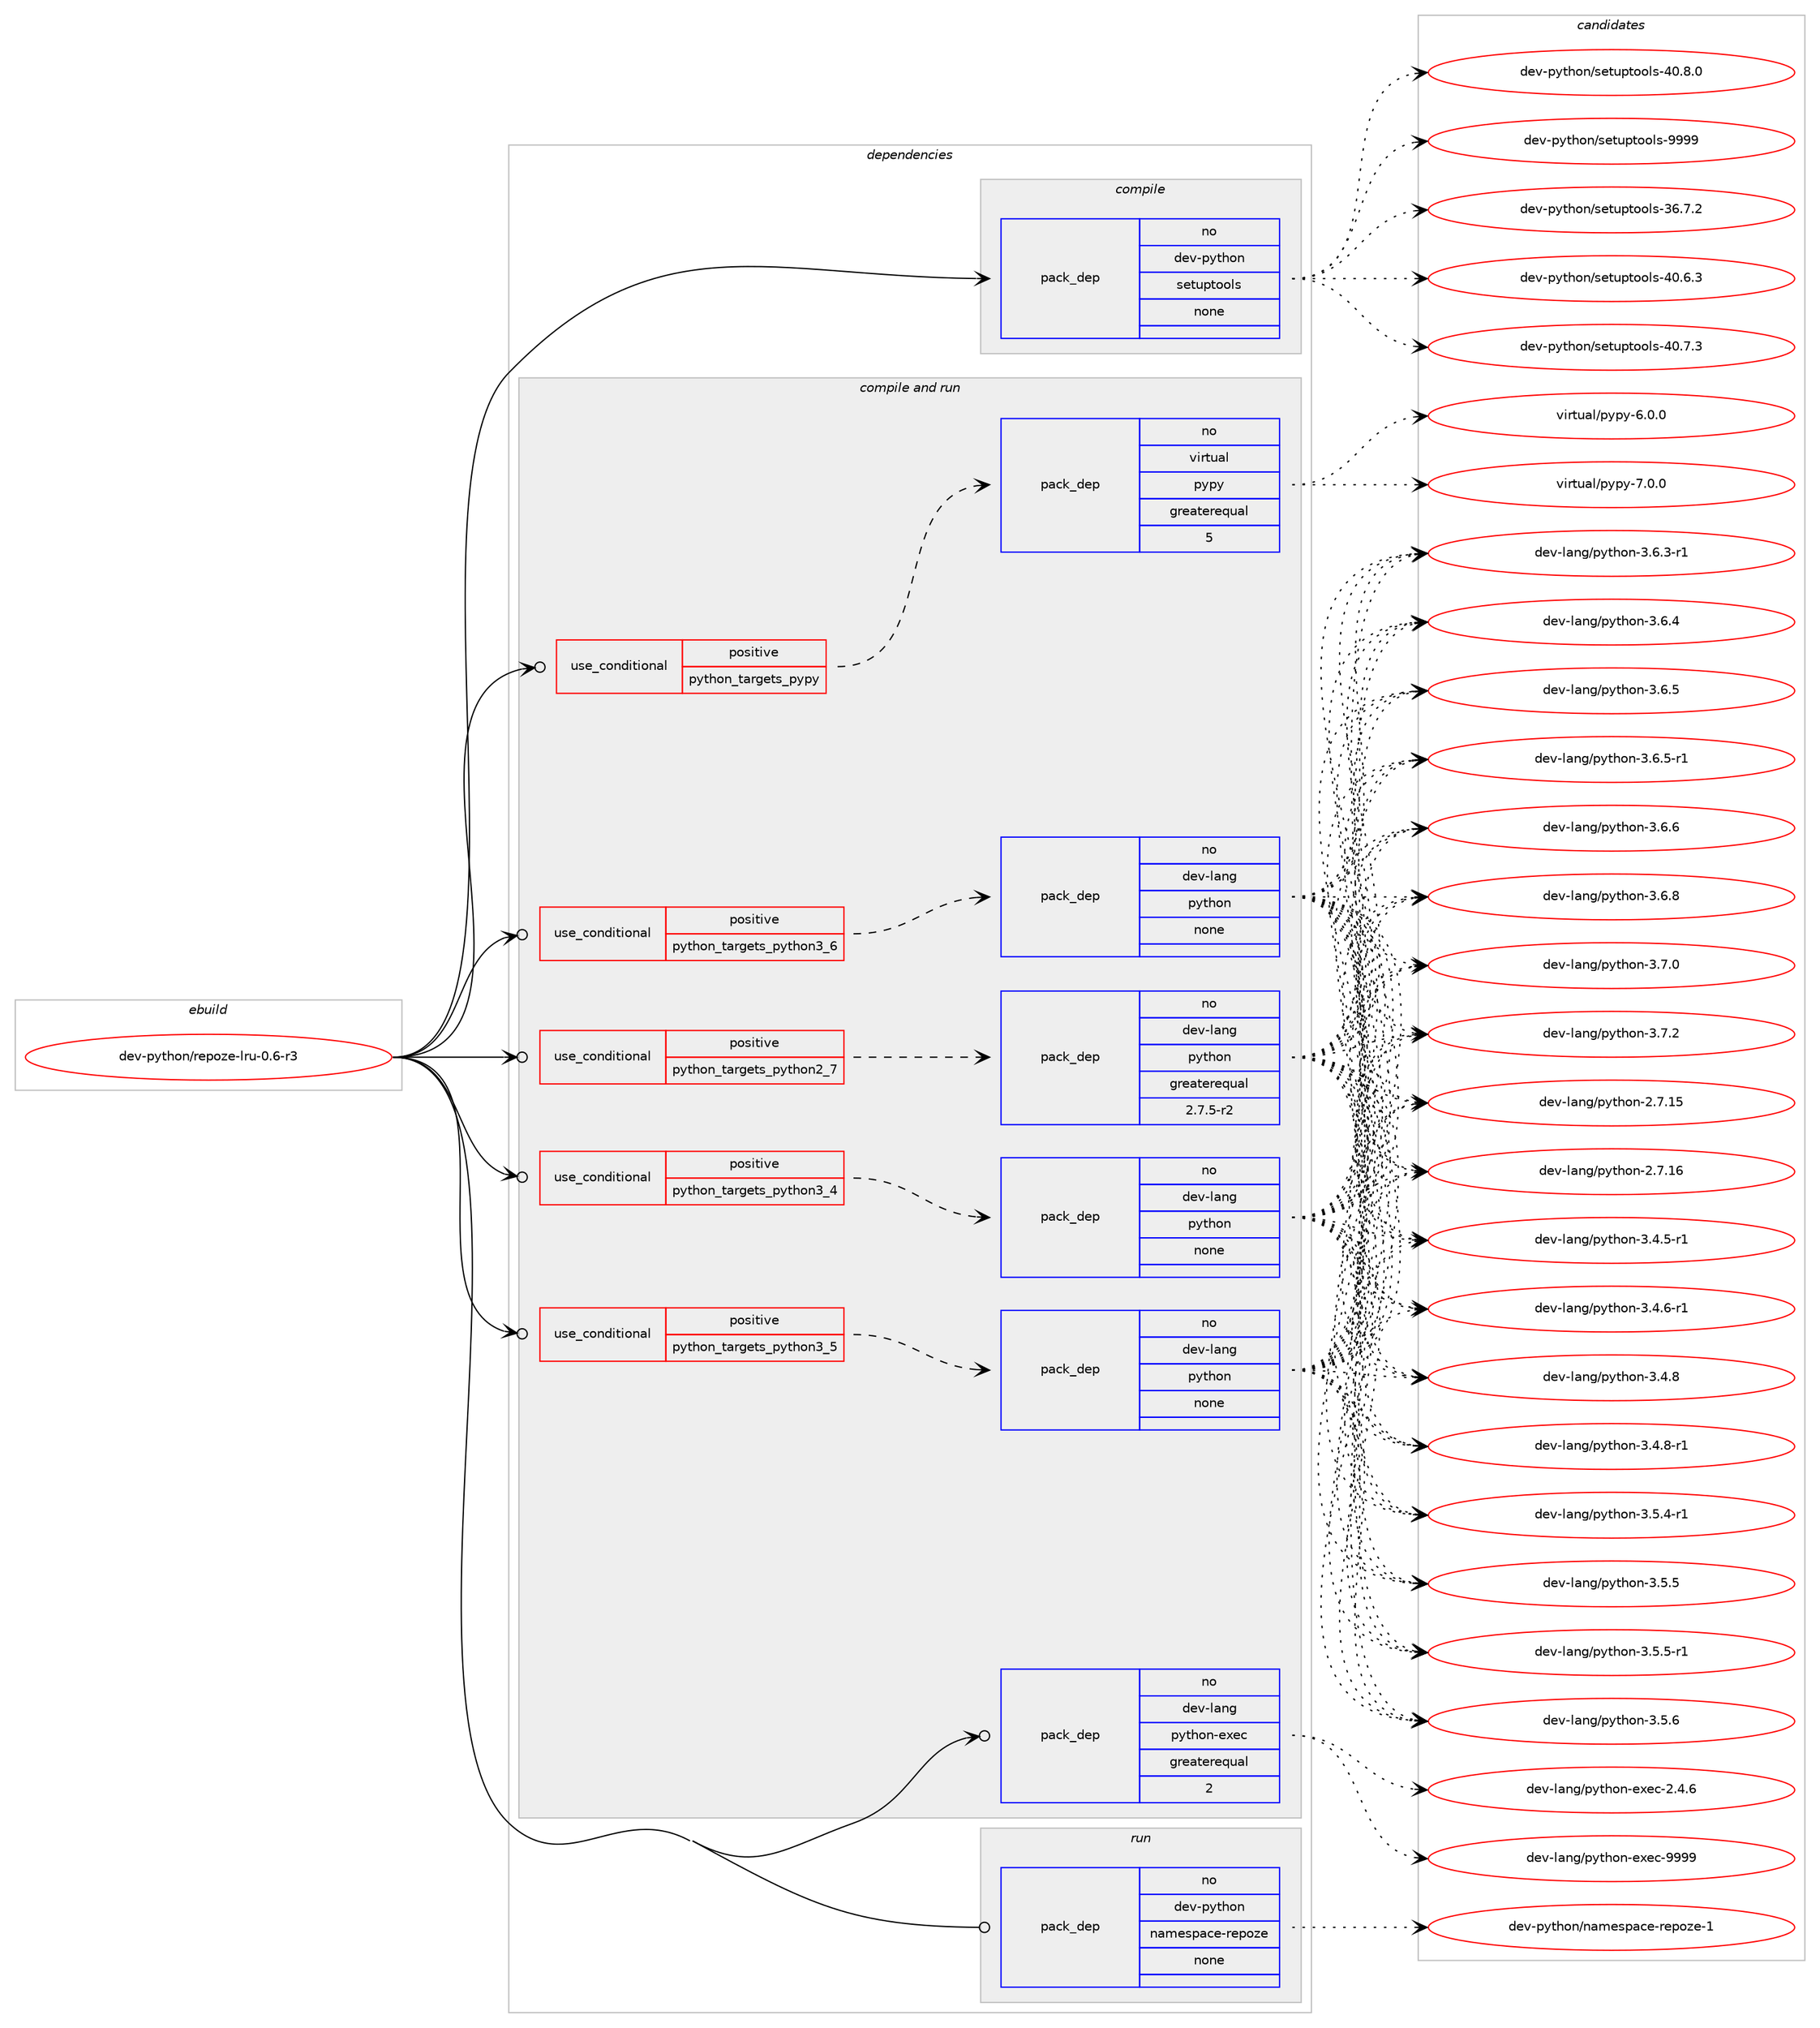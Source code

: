 digraph prolog {

# *************
# Graph options
# *************

newrank=true;
concentrate=true;
compound=true;
graph [rankdir=LR,fontname=Helvetica,fontsize=10,ranksep=1.5];#, ranksep=2.5, nodesep=0.2];
edge  [arrowhead=vee];
node  [fontname=Helvetica,fontsize=10];

# **********
# The ebuild
# **********

subgraph cluster_leftcol {
color=gray;
rank=same;
label=<<i>ebuild</i>>;
id [label="dev-python/repoze-lru-0.6-r3", color=red, width=4, href="../dev-python/repoze-lru-0.6-r3.svg"];
}

# ****************
# The dependencies
# ****************

subgraph cluster_midcol {
color=gray;
label=<<i>dependencies</i>>;
subgraph cluster_compile {
fillcolor="#eeeeee";
style=filled;
label=<<i>compile</i>>;
subgraph pack1031688 {
dependency1438794 [label=<<TABLE BORDER="0" CELLBORDER="1" CELLSPACING="0" CELLPADDING="4" WIDTH="220"><TR><TD ROWSPAN="6" CELLPADDING="30">pack_dep</TD></TR><TR><TD WIDTH="110">no</TD></TR><TR><TD>dev-python</TD></TR><TR><TD>setuptools</TD></TR><TR><TD>none</TD></TR><TR><TD></TD></TR></TABLE>>, shape=none, color=blue];
}
id:e -> dependency1438794:w [weight=20,style="solid",arrowhead="vee"];
}
subgraph cluster_compileandrun {
fillcolor="#eeeeee";
style=filled;
label=<<i>compile and run</i>>;
subgraph cond383746 {
dependency1438795 [label=<<TABLE BORDER="0" CELLBORDER="1" CELLSPACING="0" CELLPADDING="4"><TR><TD ROWSPAN="3" CELLPADDING="10">use_conditional</TD></TR><TR><TD>positive</TD></TR><TR><TD>python_targets_pypy</TD></TR></TABLE>>, shape=none, color=red];
subgraph pack1031689 {
dependency1438796 [label=<<TABLE BORDER="0" CELLBORDER="1" CELLSPACING="0" CELLPADDING="4" WIDTH="220"><TR><TD ROWSPAN="6" CELLPADDING="30">pack_dep</TD></TR><TR><TD WIDTH="110">no</TD></TR><TR><TD>virtual</TD></TR><TR><TD>pypy</TD></TR><TR><TD>greaterequal</TD></TR><TR><TD>5</TD></TR></TABLE>>, shape=none, color=blue];
}
dependency1438795:e -> dependency1438796:w [weight=20,style="dashed",arrowhead="vee"];
}
id:e -> dependency1438795:w [weight=20,style="solid",arrowhead="odotvee"];
subgraph cond383747 {
dependency1438797 [label=<<TABLE BORDER="0" CELLBORDER="1" CELLSPACING="0" CELLPADDING="4"><TR><TD ROWSPAN="3" CELLPADDING="10">use_conditional</TD></TR><TR><TD>positive</TD></TR><TR><TD>python_targets_python2_7</TD></TR></TABLE>>, shape=none, color=red];
subgraph pack1031690 {
dependency1438798 [label=<<TABLE BORDER="0" CELLBORDER="1" CELLSPACING="0" CELLPADDING="4" WIDTH="220"><TR><TD ROWSPAN="6" CELLPADDING="30">pack_dep</TD></TR><TR><TD WIDTH="110">no</TD></TR><TR><TD>dev-lang</TD></TR><TR><TD>python</TD></TR><TR><TD>greaterequal</TD></TR><TR><TD>2.7.5-r2</TD></TR></TABLE>>, shape=none, color=blue];
}
dependency1438797:e -> dependency1438798:w [weight=20,style="dashed",arrowhead="vee"];
}
id:e -> dependency1438797:w [weight=20,style="solid",arrowhead="odotvee"];
subgraph cond383748 {
dependency1438799 [label=<<TABLE BORDER="0" CELLBORDER="1" CELLSPACING="0" CELLPADDING="4"><TR><TD ROWSPAN="3" CELLPADDING="10">use_conditional</TD></TR><TR><TD>positive</TD></TR><TR><TD>python_targets_python3_4</TD></TR></TABLE>>, shape=none, color=red];
subgraph pack1031691 {
dependency1438800 [label=<<TABLE BORDER="0" CELLBORDER="1" CELLSPACING="0" CELLPADDING="4" WIDTH="220"><TR><TD ROWSPAN="6" CELLPADDING="30">pack_dep</TD></TR><TR><TD WIDTH="110">no</TD></TR><TR><TD>dev-lang</TD></TR><TR><TD>python</TD></TR><TR><TD>none</TD></TR><TR><TD></TD></TR></TABLE>>, shape=none, color=blue];
}
dependency1438799:e -> dependency1438800:w [weight=20,style="dashed",arrowhead="vee"];
}
id:e -> dependency1438799:w [weight=20,style="solid",arrowhead="odotvee"];
subgraph cond383749 {
dependency1438801 [label=<<TABLE BORDER="0" CELLBORDER="1" CELLSPACING="0" CELLPADDING="4"><TR><TD ROWSPAN="3" CELLPADDING="10">use_conditional</TD></TR><TR><TD>positive</TD></TR><TR><TD>python_targets_python3_5</TD></TR></TABLE>>, shape=none, color=red];
subgraph pack1031692 {
dependency1438802 [label=<<TABLE BORDER="0" CELLBORDER="1" CELLSPACING="0" CELLPADDING="4" WIDTH="220"><TR><TD ROWSPAN="6" CELLPADDING="30">pack_dep</TD></TR><TR><TD WIDTH="110">no</TD></TR><TR><TD>dev-lang</TD></TR><TR><TD>python</TD></TR><TR><TD>none</TD></TR><TR><TD></TD></TR></TABLE>>, shape=none, color=blue];
}
dependency1438801:e -> dependency1438802:w [weight=20,style="dashed",arrowhead="vee"];
}
id:e -> dependency1438801:w [weight=20,style="solid",arrowhead="odotvee"];
subgraph cond383750 {
dependency1438803 [label=<<TABLE BORDER="0" CELLBORDER="1" CELLSPACING="0" CELLPADDING="4"><TR><TD ROWSPAN="3" CELLPADDING="10">use_conditional</TD></TR><TR><TD>positive</TD></TR><TR><TD>python_targets_python3_6</TD></TR></TABLE>>, shape=none, color=red];
subgraph pack1031693 {
dependency1438804 [label=<<TABLE BORDER="0" CELLBORDER="1" CELLSPACING="0" CELLPADDING="4" WIDTH="220"><TR><TD ROWSPAN="6" CELLPADDING="30">pack_dep</TD></TR><TR><TD WIDTH="110">no</TD></TR><TR><TD>dev-lang</TD></TR><TR><TD>python</TD></TR><TR><TD>none</TD></TR><TR><TD></TD></TR></TABLE>>, shape=none, color=blue];
}
dependency1438803:e -> dependency1438804:w [weight=20,style="dashed",arrowhead="vee"];
}
id:e -> dependency1438803:w [weight=20,style="solid",arrowhead="odotvee"];
subgraph pack1031694 {
dependency1438805 [label=<<TABLE BORDER="0" CELLBORDER="1" CELLSPACING="0" CELLPADDING="4" WIDTH="220"><TR><TD ROWSPAN="6" CELLPADDING="30">pack_dep</TD></TR><TR><TD WIDTH="110">no</TD></TR><TR><TD>dev-lang</TD></TR><TR><TD>python-exec</TD></TR><TR><TD>greaterequal</TD></TR><TR><TD>2</TD></TR></TABLE>>, shape=none, color=blue];
}
id:e -> dependency1438805:w [weight=20,style="solid",arrowhead="odotvee"];
}
subgraph cluster_run {
fillcolor="#eeeeee";
style=filled;
label=<<i>run</i>>;
subgraph pack1031695 {
dependency1438806 [label=<<TABLE BORDER="0" CELLBORDER="1" CELLSPACING="0" CELLPADDING="4" WIDTH="220"><TR><TD ROWSPAN="6" CELLPADDING="30">pack_dep</TD></TR><TR><TD WIDTH="110">no</TD></TR><TR><TD>dev-python</TD></TR><TR><TD>namespace-repoze</TD></TR><TR><TD>none</TD></TR><TR><TD></TD></TR></TABLE>>, shape=none, color=blue];
}
id:e -> dependency1438806:w [weight=20,style="solid",arrowhead="odot"];
}
}

# **************
# The candidates
# **************

subgraph cluster_choices {
rank=same;
color=gray;
label=<<i>candidates</i>>;

subgraph choice1031688 {
color=black;
nodesep=1;
choice100101118451121211161041111104711510111611711211611111110811545515446554650 [label="dev-python/setuptools-36.7.2", color=red, width=4,href="../dev-python/setuptools-36.7.2.svg"];
choice100101118451121211161041111104711510111611711211611111110811545524846544651 [label="dev-python/setuptools-40.6.3", color=red, width=4,href="../dev-python/setuptools-40.6.3.svg"];
choice100101118451121211161041111104711510111611711211611111110811545524846554651 [label="dev-python/setuptools-40.7.3", color=red, width=4,href="../dev-python/setuptools-40.7.3.svg"];
choice100101118451121211161041111104711510111611711211611111110811545524846564648 [label="dev-python/setuptools-40.8.0", color=red, width=4,href="../dev-python/setuptools-40.8.0.svg"];
choice10010111845112121116104111110471151011161171121161111111081154557575757 [label="dev-python/setuptools-9999", color=red, width=4,href="../dev-python/setuptools-9999.svg"];
dependency1438794:e -> choice100101118451121211161041111104711510111611711211611111110811545515446554650:w [style=dotted,weight="100"];
dependency1438794:e -> choice100101118451121211161041111104711510111611711211611111110811545524846544651:w [style=dotted,weight="100"];
dependency1438794:e -> choice100101118451121211161041111104711510111611711211611111110811545524846554651:w [style=dotted,weight="100"];
dependency1438794:e -> choice100101118451121211161041111104711510111611711211611111110811545524846564648:w [style=dotted,weight="100"];
dependency1438794:e -> choice10010111845112121116104111110471151011161171121161111111081154557575757:w [style=dotted,weight="100"];
}
subgraph choice1031689 {
color=black;
nodesep=1;
choice1181051141161179710847112121112121455446484648 [label="virtual/pypy-6.0.0", color=red, width=4,href="../virtual/pypy-6.0.0.svg"];
choice1181051141161179710847112121112121455546484648 [label="virtual/pypy-7.0.0", color=red, width=4,href="../virtual/pypy-7.0.0.svg"];
dependency1438796:e -> choice1181051141161179710847112121112121455446484648:w [style=dotted,weight="100"];
dependency1438796:e -> choice1181051141161179710847112121112121455546484648:w [style=dotted,weight="100"];
}
subgraph choice1031690 {
color=black;
nodesep=1;
choice10010111845108971101034711212111610411111045504655464953 [label="dev-lang/python-2.7.15", color=red, width=4,href="../dev-lang/python-2.7.15.svg"];
choice10010111845108971101034711212111610411111045504655464954 [label="dev-lang/python-2.7.16", color=red, width=4,href="../dev-lang/python-2.7.16.svg"];
choice1001011184510897110103471121211161041111104551465246534511449 [label="dev-lang/python-3.4.5-r1", color=red, width=4,href="../dev-lang/python-3.4.5-r1.svg"];
choice1001011184510897110103471121211161041111104551465246544511449 [label="dev-lang/python-3.4.6-r1", color=red, width=4,href="../dev-lang/python-3.4.6-r1.svg"];
choice100101118451089711010347112121116104111110455146524656 [label="dev-lang/python-3.4.8", color=red, width=4,href="../dev-lang/python-3.4.8.svg"];
choice1001011184510897110103471121211161041111104551465246564511449 [label="dev-lang/python-3.4.8-r1", color=red, width=4,href="../dev-lang/python-3.4.8-r1.svg"];
choice1001011184510897110103471121211161041111104551465346524511449 [label="dev-lang/python-3.5.4-r1", color=red, width=4,href="../dev-lang/python-3.5.4-r1.svg"];
choice100101118451089711010347112121116104111110455146534653 [label="dev-lang/python-3.5.5", color=red, width=4,href="../dev-lang/python-3.5.5.svg"];
choice1001011184510897110103471121211161041111104551465346534511449 [label="dev-lang/python-3.5.5-r1", color=red, width=4,href="../dev-lang/python-3.5.5-r1.svg"];
choice100101118451089711010347112121116104111110455146534654 [label="dev-lang/python-3.5.6", color=red, width=4,href="../dev-lang/python-3.5.6.svg"];
choice1001011184510897110103471121211161041111104551465446514511449 [label="dev-lang/python-3.6.3-r1", color=red, width=4,href="../dev-lang/python-3.6.3-r1.svg"];
choice100101118451089711010347112121116104111110455146544652 [label="dev-lang/python-3.6.4", color=red, width=4,href="../dev-lang/python-3.6.4.svg"];
choice100101118451089711010347112121116104111110455146544653 [label="dev-lang/python-3.6.5", color=red, width=4,href="../dev-lang/python-3.6.5.svg"];
choice1001011184510897110103471121211161041111104551465446534511449 [label="dev-lang/python-3.6.5-r1", color=red, width=4,href="../dev-lang/python-3.6.5-r1.svg"];
choice100101118451089711010347112121116104111110455146544654 [label="dev-lang/python-3.6.6", color=red, width=4,href="../dev-lang/python-3.6.6.svg"];
choice100101118451089711010347112121116104111110455146544656 [label="dev-lang/python-3.6.8", color=red, width=4,href="../dev-lang/python-3.6.8.svg"];
choice100101118451089711010347112121116104111110455146554648 [label="dev-lang/python-3.7.0", color=red, width=4,href="../dev-lang/python-3.7.0.svg"];
choice100101118451089711010347112121116104111110455146554650 [label="dev-lang/python-3.7.2", color=red, width=4,href="../dev-lang/python-3.7.2.svg"];
dependency1438798:e -> choice10010111845108971101034711212111610411111045504655464953:w [style=dotted,weight="100"];
dependency1438798:e -> choice10010111845108971101034711212111610411111045504655464954:w [style=dotted,weight="100"];
dependency1438798:e -> choice1001011184510897110103471121211161041111104551465246534511449:w [style=dotted,weight="100"];
dependency1438798:e -> choice1001011184510897110103471121211161041111104551465246544511449:w [style=dotted,weight="100"];
dependency1438798:e -> choice100101118451089711010347112121116104111110455146524656:w [style=dotted,weight="100"];
dependency1438798:e -> choice1001011184510897110103471121211161041111104551465246564511449:w [style=dotted,weight="100"];
dependency1438798:e -> choice1001011184510897110103471121211161041111104551465346524511449:w [style=dotted,weight="100"];
dependency1438798:e -> choice100101118451089711010347112121116104111110455146534653:w [style=dotted,weight="100"];
dependency1438798:e -> choice1001011184510897110103471121211161041111104551465346534511449:w [style=dotted,weight="100"];
dependency1438798:e -> choice100101118451089711010347112121116104111110455146534654:w [style=dotted,weight="100"];
dependency1438798:e -> choice1001011184510897110103471121211161041111104551465446514511449:w [style=dotted,weight="100"];
dependency1438798:e -> choice100101118451089711010347112121116104111110455146544652:w [style=dotted,weight="100"];
dependency1438798:e -> choice100101118451089711010347112121116104111110455146544653:w [style=dotted,weight="100"];
dependency1438798:e -> choice1001011184510897110103471121211161041111104551465446534511449:w [style=dotted,weight="100"];
dependency1438798:e -> choice100101118451089711010347112121116104111110455146544654:w [style=dotted,weight="100"];
dependency1438798:e -> choice100101118451089711010347112121116104111110455146544656:w [style=dotted,weight="100"];
dependency1438798:e -> choice100101118451089711010347112121116104111110455146554648:w [style=dotted,weight="100"];
dependency1438798:e -> choice100101118451089711010347112121116104111110455146554650:w [style=dotted,weight="100"];
}
subgraph choice1031691 {
color=black;
nodesep=1;
choice10010111845108971101034711212111610411111045504655464953 [label="dev-lang/python-2.7.15", color=red, width=4,href="../dev-lang/python-2.7.15.svg"];
choice10010111845108971101034711212111610411111045504655464954 [label="dev-lang/python-2.7.16", color=red, width=4,href="../dev-lang/python-2.7.16.svg"];
choice1001011184510897110103471121211161041111104551465246534511449 [label="dev-lang/python-3.4.5-r1", color=red, width=4,href="../dev-lang/python-3.4.5-r1.svg"];
choice1001011184510897110103471121211161041111104551465246544511449 [label="dev-lang/python-3.4.6-r1", color=red, width=4,href="../dev-lang/python-3.4.6-r1.svg"];
choice100101118451089711010347112121116104111110455146524656 [label="dev-lang/python-3.4.8", color=red, width=4,href="../dev-lang/python-3.4.8.svg"];
choice1001011184510897110103471121211161041111104551465246564511449 [label="dev-lang/python-3.4.8-r1", color=red, width=4,href="../dev-lang/python-3.4.8-r1.svg"];
choice1001011184510897110103471121211161041111104551465346524511449 [label="dev-lang/python-3.5.4-r1", color=red, width=4,href="../dev-lang/python-3.5.4-r1.svg"];
choice100101118451089711010347112121116104111110455146534653 [label="dev-lang/python-3.5.5", color=red, width=4,href="../dev-lang/python-3.5.5.svg"];
choice1001011184510897110103471121211161041111104551465346534511449 [label="dev-lang/python-3.5.5-r1", color=red, width=4,href="../dev-lang/python-3.5.5-r1.svg"];
choice100101118451089711010347112121116104111110455146534654 [label="dev-lang/python-3.5.6", color=red, width=4,href="../dev-lang/python-3.5.6.svg"];
choice1001011184510897110103471121211161041111104551465446514511449 [label="dev-lang/python-3.6.3-r1", color=red, width=4,href="../dev-lang/python-3.6.3-r1.svg"];
choice100101118451089711010347112121116104111110455146544652 [label="dev-lang/python-3.6.4", color=red, width=4,href="../dev-lang/python-3.6.4.svg"];
choice100101118451089711010347112121116104111110455146544653 [label="dev-lang/python-3.6.5", color=red, width=4,href="../dev-lang/python-3.6.5.svg"];
choice1001011184510897110103471121211161041111104551465446534511449 [label="dev-lang/python-3.6.5-r1", color=red, width=4,href="../dev-lang/python-3.6.5-r1.svg"];
choice100101118451089711010347112121116104111110455146544654 [label="dev-lang/python-3.6.6", color=red, width=4,href="../dev-lang/python-3.6.6.svg"];
choice100101118451089711010347112121116104111110455146544656 [label="dev-lang/python-3.6.8", color=red, width=4,href="../dev-lang/python-3.6.8.svg"];
choice100101118451089711010347112121116104111110455146554648 [label="dev-lang/python-3.7.0", color=red, width=4,href="../dev-lang/python-3.7.0.svg"];
choice100101118451089711010347112121116104111110455146554650 [label="dev-lang/python-3.7.2", color=red, width=4,href="../dev-lang/python-3.7.2.svg"];
dependency1438800:e -> choice10010111845108971101034711212111610411111045504655464953:w [style=dotted,weight="100"];
dependency1438800:e -> choice10010111845108971101034711212111610411111045504655464954:w [style=dotted,weight="100"];
dependency1438800:e -> choice1001011184510897110103471121211161041111104551465246534511449:w [style=dotted,weight="100"];
dependency1438800:e -> choice1001011184510897110103471121211161041111104551465246544511449:w [style=dotted,weight="100"];
dependency1438800:e -> choice100101118451089711010347112121116104111110455146524656:w [style=dotted,weight="100"];
dependency1438800:e -> choice1001011184510897110103471121211161041111104551465246564511449:w [style=dotted,weight="100"];
dependency1438800:e -> choice1001011184510897110103471121211161041111104551465346524511449:w [style=dotted,weight="100"];
dependency1438800:e -> choice100101118451089711010347112121116104111110455146534653:w [style=dotted,weight="100"];
dependency1438800:e -> choice1001011184510897110103471121211161041111104551465346534511449:w [style=dotted,weight="100"];
dependency1438800:e -> choice100101118451089711010347112121116104111110455146534654:w [style=dotted,weight="100"];
dependency1438800:e -> choice1001011184510897110103471121211161041111104551465446514511449:w [style=dotted,weight="100"];
dependency1438800:e -> choice100101118451089711010347112121116104111110455146544652:w [style=dotted,weight="100"];
dependency1438800:e -> choice100101118451089711010347112121116104111110455146544653:w [style=dotted,weight="100"];
dependency1438800:e -> choice1001011184510897110103471121211161041111104551465446534511449:w [style=dotted,weight="100"];
dependency1438800:e -> choice100101118451089711010347112121116104111110455146544654:w [style=dotted,weight="100"];
dependency1438800:e -> choice100101118451089711010347112121116104111110455146544656:w [style=dotted,weight="100"];
dependency1438800:e -> choice100101118451089711010347112121116104111110455146554648:w [style=dotted,weight="100"];
dependency1438800:e -> choice100101118451089711010347112121116104111110455146554650:w [style=dotted,weight="100"];
}
subgraph choice1031692 {
color=black;
nodesep=1;
choice10010111845108971101034711212111610411111045504655464953 [label="dev-lang/python-2.7.15", color=red, width=4,href="../dev-lang/python-2.7.15.svg"];
choice10010111845108971101034711212111610411111045504655464954 [label="dev-lang/python-2.7.16", color=red, width=4,href="../dev-lang/python-2.7.16.svg"];
choice1001011184510897110103471121211161041111104551465246534511449 [label="dev-lang/python-3.4.5-r1", color=red, width=4,href="../dev-lang/python-3.4.5-r1.svg"];
choice1001011184510897110103471121211161041111104551465246544511449 [label="dev-lang/python-3.4.6-r1", color=red, width=4,href="../dev-lang/python-3.4.6-r1.svg"];
choice100101118451089711010347112121116104111110455146524656 [label="dev-lang/python-3.4.8", color=red, width=4,href="../dev-lang/python-3.4.8.svg"];
choice1001011184510897110103471121211161041111104551465246564511449 [label="dev-lang/python-3.4.8-r1", color=red, width=4,href="../dev-lang/python-3.4.8-r1.svg"];
choice1001011184510897110103471121211161041111104551465346524511449 [label="dev-lang/python-3.5.4-r1", color=red, width=4,href="../dev-lang/python-3.5.4-r1.svg"];
choice100101118451089711010347112121116104111110455146534653 [label="dev-lang/python-3.5.5", color=red, width=4,href="../dev-lang/python-3.5.5.svg"];
choice1001011184510897110103471121211161041111104551465346534511449 [label="dev-lang/python-3.5.5-r1", color=red, width=4,href="../dev-lang/python-3.5.5-r1.svg"];
choice100101118451089711010347112121116104111110455146534654 [label="dev-lang/python-3.5.6", color=red, width=4,href="../dev-lang/python-3.5.6.svg"];
choice1001011184510897110103471121211161041111104551465446514511449 [label="dev-lang/python-3.6.3-r1", color=red, width=4,href="../dev-lang/python-3.6.3-r1.svg"];
choice100101118451089711010347112121116104111110455146544652 [label="dev-lang/python-3.6.4", color=red, width=4,href="../dev-lang/python-3.6.4.svg"];
choice100101118451089711010347112121116104111110455146544653 [label="dev-lang/python-3.6.5", color=red, width=4,href="../dev-lang/python-3.6.5.svg"];
choice1001011184510897110103471121211161041111104551465446534511449 [label="dev-lang/python-3.6.5-r1", color=red, width=4,href="../dev-lang/python-3.6.5-r1.svg"];
choice100101118451089711010347112121116104111110455146544654 [label="dev-lang/python-3.6.6", color=red, width=4,href="../dev-lang/python-3.6.6.svg"];
choice100101118451089711010347112121116104111110455146544656 [label="dev-lang/python-3.6.8", color=red, width=4,href="../dev-lang/python-3.6.8.svg"];
choice100101118451089711010347112121116104111110455146554648 [label="dev-lang/python-3.7.0", color=red, width=4,href="../dev-lang/python-3.7.0.svg"];
choice100101118451089711010347112121116104111110455146554650 [label="dev-lang/python-3.7.2", color=red, width=4,href="../dev-lang/python-3.7.2.svg"];
dependency1438802:e -> choice10010111845108971101034711212111610411111045504655464953:w [style=dotted,weight="100"];
dependency1438802:e -> choice10010111845108971101034711212111610411111045504655464954:w [style=dotted,weight="100"];
dependency1438802:e -> choice1001011184510897110103471121211161041111104551465246534511449:w [style=dotted,weight="100"];
dependency1438802:e -> choice1001011184510897110103471121211161041111104551465246544511449:w [style=dotted,weight="100"];
dependency1438802:e -> choice100101118451089711010347112121116104111110455146524656:w [style=dotted,weight="100"];
dependency1438802:e -> choice1001011184510897110103471121211161041111104551465246564511449:w [style=dotted,weight="100"];
dependency1438802:e -> choice1001011184510897110103471121211161041111104551465346524511449:w [style=dotted,weight="100"];
dependency1438802:e -> choice100101118451089711010347112121116104111110455146534653:w [style=dotted,weight="100"];
dependency1438802:e -> choice1001011184510897110103471121211161041111104551465346534511449:w [style=dotted,weight="100"];
dependency1438802:e -> choice100101118451089711010347112121116104111110455146534654:w [style=dotted,weight="100"];
dependency1438802:e -> choice1001011184510897110103471121211161041111104551465446514511449:w [style=dotted,weight="100"];
dependency1438802:e -> choice100101118451089711010347112121116104111110455146544652:w [style=dotted,weight="100"];
dependency1438802:e -> choice100101118451089711010347112121116104111110455146544653:w [style=dotted,weight="100"];
dependency1438802:e -> choice1001011184510897110103471121211161041111104551465446534511449:w [style=dotted,weight="100"];
dependency1438802:e -> choice100101118451089711010347112121116104111110455146544654:w [style=dotted,weight="100"];
dependency1438802:e -> choice100101118451089711010347112121116104111110455146544656:w [style=dotted,weight="100"];
dependency1438802:e -> choice100101118451089711010347112121116104111110455146554648:w [style=dotted,weight="100"];
dependency1438802:e -> choice100101118451089711010347112121116104111110455146554650:w [style=dotted,weight="100"];
}
subgraph choice1031693 {
color=black;
nodesep=1;
choice10010111845108971101034711212111610411111045504655464953 [label="dev-lang/python-2.7.15", color=red, width=4,href="../dev-lang/python-2.7.15.svg"];
choice10010111845108971101034711212111610411111045504655464954 [label="dev-lang/python-2.7.16", color=red, width=4,href="../dev-lang/python-2.7.16.svg"];
choice1001011184510897110103471121211161041111104551465246534511449 [label="dev-lang/python-3.4.5-r1", color=red, width=4,href="../dev-lang/python-3.4.5-r1.svg"];
choice1001011184510897110103471121211161041111104551465246544511449 [label="dev-lang/python-3.4.6-r1", color=red, width=4,href="../dev-lang/python-3.4.6-r1.svg"];
choice100101118451089711010347112121116104111110455146524656 [label="dev-lang/python-3.4.8", color=red, width=4,href="../dev-lang/python-3.4.8.svg"];
choice1001011184510897110103471121211161041111104551465246564511449 [label="dev-lang/python-3.4.8-r1", color=red, width=4,href="../dev-lang/python-3.4.8-r1.svg"];
choice1001011184510897110103471121211161041111104551465346524511449 [label="dev-lang/python-3.5.4-r1", color=red, width=4,href="../dev-lang/python-3.5.4-r1.svg"];
choice100101118451089711010347112121116104111110455146534653 [label="dev-lang/python-3.5.5", color=red, width=4,href="../dev-lang/python-3.5.5.svg"];
choice1001011184510897110103471121211161041111104551465346534511449 [label="dev-lang/python-3.5.5-r1", color=red, width=4,href="../dev-lang/python-3.5.5-r1.svg"];
choice100101118451089711010347112121116104111110455146534654 [label="dev-lang/python-3.5.6", color=red, width=4,href="../dev-lang/python-3.5.6.svg"];
choice1001011184510897110103471121211161041111104551465446514511449 [label="dev-lang/python-3.6.3-r1", color=red, width=4,href="../dev-lang/python-3.6.3-r1.svg"];
choice100101118451089711010347112121116104111110455146544652 [label="dev-lang/python-3.6.4", color=red, width=4,href="../dev-lang/python-3.6.4.svg"];
choice100101118451089711010347112121116104111110455146544653 [label="dev-lang/python-3.6.5", color=red, width=4,href="../dev-lang/python-3.6.5.svg"];
choice1001011184510897110103471121211161041111104551465446534511449 [label="dev-lang/python-3.6.5-r1", color=red, width=4,href="../dev-lang/python-3.6.5-r1.svg"];
choice100101118451089711010347112121116104111110455146544654 [label="dev-lang/python-3.6.6", color=red, width=4,href="../dev-lang/python-3.6.6.svg"];
choice100101118451089711010347112121116104111110455146544656 [label="dev-lang/python-3.6.8", color=red, width=4,href="../dev-lang/python-3.6.8.svg"];
choice100101118451089711010347112121116104111110455146554648 [label="dev-lang/python-3.7.0", color=red, width=4,href="../dev-lang/python-3.7.0.svg"];
choice100101118451089711010347112121116104111110455146554650 [label="dev-lang/python-3.7.2", color=red, width=4,href="../dev-lang/python-3.7.2.svg"];
dependency1438804:e -> choice10010111845108971101034711212111610411111045504655464953:w [style=dotted,weight="100"];
dependency1438804:e -> choice10010111845108971101034711212111610411111045504655464954:w [style=dotted,weight="100"];
dependency1438804:e -> choice1001011184510897110103471121211161041111104551465246534511449:w [style=dotted,weight="100"];
dependency1438804:e -> choice1001011184510897110103471121211161041111104551465246544511449:w [style=dotted,weight="100"];
dependency1438804:e -> choice100101118451089711010347112121116104111110455146524656:w [style=dotted,weight="100"];
dependency1438804:e -> choice1001011184510897110103471121211161041111104551465246564511449:w [style=dotted,weight="100"];
dependency1438804:e -> choice1001011184510897110103471121211161041111104551465346524511449:w [style=dotted,weight="100"];
dependency1438804:e -> choice100101118451089711010347112121116104111110455146534653:w [style=dotted,weight="100"];
dependency1438804:e -> choice1001011184510897110103471121211161041111104551465346534511449:w [style=dotted,weight="100"];
dependency1438804:e -> choice100101118451089711010347112121116104111110455146534654:w [style=dotted,weight="100"];
dependency1438804:e -> choice1001011184510897110103471121211161041111104551465446514511449:w [style=dotted,weight="100"];
dependency1438804:e -> choice100101118451089711010347112121116104111110455146544652:w [style=dotted,weight="100"];
dependency1438804:e -> choice100101118451089711010347112121116104111110455146544653:w [style=dotted,weight="100"];
dependency1438804:e -> choice1001011184510897110103471121211161041111104551465446534511449:w [style=dotted,weight="100"];
dependency1438804:e -> choice100101118451089711010347112121116104111110455146544654:w [style=dotted,weight="100"];
dependency1438804:e -> choice100101118451089711010347112121116104111110455146544656:w [style=dotted,weight="100"];
dependency1438804:e -> choice100101118451089711010347112121116104111110455146554648:w [style=dotted,weight="100"];
dependency1438804:e -> choice100101118451089711010347112121116104111110455146554650:w [style=dotted,weight="100"];
}
subgraph choice1031694 {
color=black;
nodesep=1;
choice1001011184510897110103471121211161041111104510112010199455046524654 [label="dev-lang/python-exec-2.4.6", color=red, width=4,href="../dev-lang/python-exec-2.4.6.svg"];
choice10010111845108971101034711212111610411111045101120101994557575757 [label="dev-lang/python-exec-9999", color=red, width=4,href="../dev-lang/python-exec-9999.svg"];
dependency1438805:e -> choice1001011184510897110103471121211161041111104510112010199455046524654:w [style=dotted,weight="100"];
dependency1438805:e -> choice10010111845108971101034711212111610411111045101120101994557575757:w [style=dotted,weight="100"];
}
subgraph choice1031695 {
color=black;
nodesep=1;
choice1001011184511212111610411111047110971091011151129799101451141011121111221014549 [label="dev-python/namespace-repoze-1", color=red, width=4,href="../dev-python/namespace-repoze-1.svg"];
dependency1438806:e -> choice1001011184511212111610411111047110971091011151129799101451141011121111221014549:w [style=dotted,weight="100"];
}
}

}
